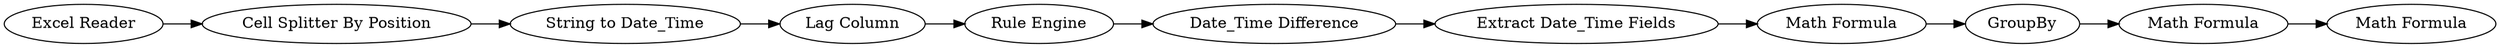 digraph {
	97 -> 98
	95 -> 97
	96 -> 95
	86 -> 84
	83 -> 86
	92 -> 94
	91 -> 93
	93 -> 92
	94 -> 96
	84 -> 91
	86 [label="Cell Splitter By Position"]
	91 [label="Lag Column"]
	94 [label="Extract Date_Time Fields"]
	96 [label="Math Formula"]
	92 [label="Date_Time Difference"]
	84 [label="String to Date_Time"]
	98 [label="Math Formula"]
	97 [label="Math Formula"]
	95 [label=GroupBy]
	93 [label="Rule Engine"]
	83 [label="Excel Reader"]
	rankdir=LR
}

